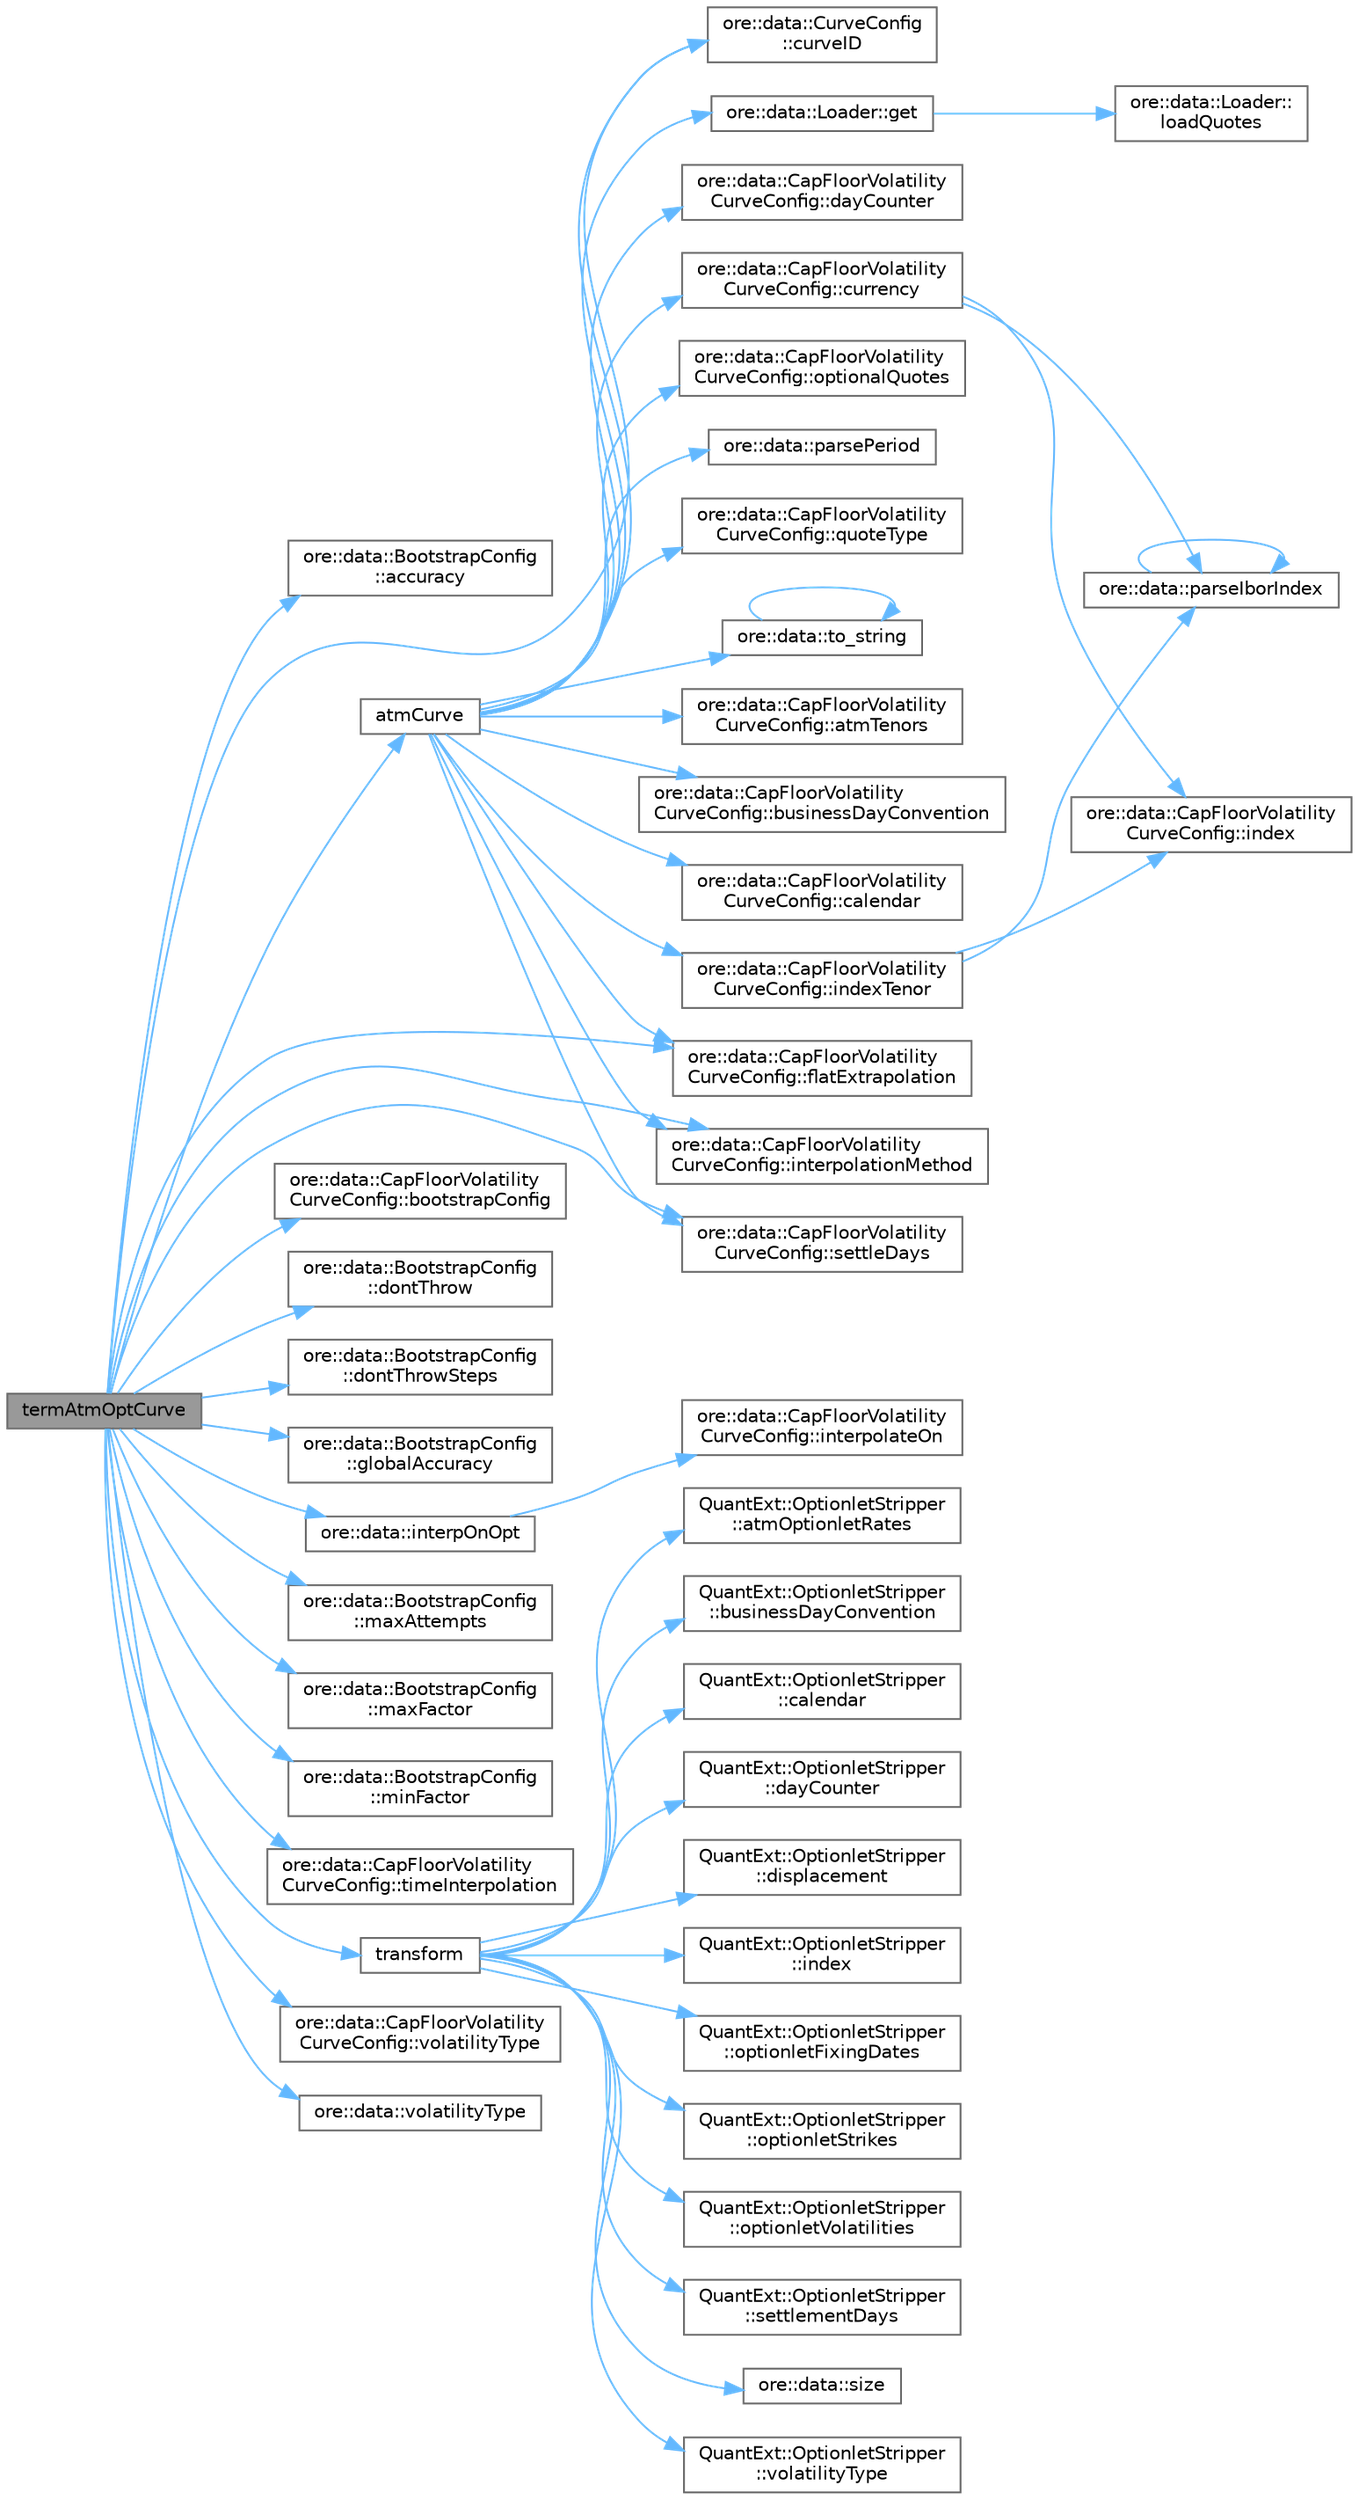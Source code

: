 digraph "termAtmOptCurve"
{
 // INTERACTIVE_SVG=YES
 // LATEX_PDF_SIZE
  bgcolor="transparent";
  edge [fontname=Helvetica,fontsize=10,labelfontname=Helvetica,labelfontsize=10];
  node [fontname=Helvetica,fontsize=10,shape=box,height=0.2,width=0.4];
  rankdir="LR";
  Node1 [label="termAtmOptCurve",height=0.2,width=0.4,color="gray40", fillcolor="grey60", style="filled", fontcolor="black",tooltip="Build ATM optionlet curve from term vol."];
  Node1 -> Node2 [color="steelblue1",style="solid"];
  Node2 [label="ore::data::BootstrapConfig\l::accuracy",height=0.2,width=0.4,color="grey40", fillcolor="white", style="filled",URL="$classore_1_1data_1_1_bootstrap_config.html#a4ba2111387b298a4ba86c4e1a4a1937b",tooltip=" "];
  Node1 -> Node3 [color="steelblue1",style="solid"];
  Node3 [label="atmCurve",height=0.2,width=0.4,color="grey40", fillcolor="white", style="filled",URL="$classore_1_1data_1_1_cap_floor_vol_curve.html#a66839a2708a675b2f86cd2e92a9499d0",tooltip="Build an ATM cap floor term volatility curve."];
  Node3 -> Node4 [color="steelblue1",style="solid"];
  Node4 [label="ore::data::CapFloorVolatility\lCurveConfig::atmTenors",height=0.2,width=0.4,color="grey40", fillcolor="white", style="filled",URL="$classore_1_1data_1_1_cap_floor_volatility_curve_config.html#a8f9fe9d2757cd906c3082ed401fc6cf5",tooltip=" "];
  Node3 -> Node5 [color="steelblue1",style="solid"];
  Node5 [label="ore::data::CapFloorVolatility\lCurveConfig::businessDayConvention",height=0.2,width=0.4,color="grey40", fillcolor="white", style="filled",URL="$classore_1_1data_1_1_cap_floor_volatility_curve_config.html#a74fdca9e32be5719b0c6aa26b402b9b4",tooltip=" "];
  Node3 -> Node6 [color="steelblue1",style="solid"];
  Node6 [label="ore::data::CapFloorVolatility\lCurveConfig::calendar",height=0.2,width=0.4,color="grey40", fillcolor="white", style="filled",URL="$classore_1_1data_1_1_cap_floor_volatility_curve_config.html#a78d19d9a8d0072dadaf399d3e6ee1258",tooltip=" "];
  Node3 -> Node7 [color="steelblue1",style="solid"];
  Node7 [label="ore::data::CapFloorVolatility\lCurveConfig::currency",height=0.2,width=0.4,color="grey40", fillcolor="white", style="filled",URL="$classore_1_1data_1_1_cap_floor_volatility_curve_config.html#a14dac022d83c5fa9597e6344199a41b6",tooltip=" "];
  Node7 -> Node8 [color="steelblue1",style="solid"];
  Node8 [label="ore::data::CapFloorVolatility\lCurveConfig::index",height=0.2,width=0.4,color="grey40", fillcolor="white", style="filled",URL="$classore_1_1data_1_1_cap_floor_volatility_curve_config.html#a144bd46c24138b26c36e809506da032c",tooltip=" "];
  Node7 -> Node9 [color="steelblue1",style="solid"];
  Node9 [label="ore::data::parseIborIndex",height=0.2,width=0.4,color="grey40", fillcolor="white", style="filled",URL="$group__utilities.html#ga2d18ab5807f92319c9db2c13f4904738",tooltip="Convert std::string to QuantLib::IborIndex."];
  Node9 -> Node9 [color="steelblue1",style="solid"];
  Node3 -> Node10 [color="steelblue1",style="solid"];
  Node10 [label="ore::data::CurveConfig\l::curveID",height=0.2,width=0.4,color="grey40", fillcolor="white", style="filled",URL="$classore_1_1data_1_1_curve_config.html#a469f15054f3eb55783dfeb953fdf4373",tooltip=" "];
  Node3 -> Node11 [color="steelblue1",style="solid"];
  Node11 [label="ore::data::CapFloorVolatility\lCurveConfig::dayCounter",height=0.2,width=0.4,color="grey40", fillcolor="white", style="filled",URL="$classore_1_1data_1_1_cap_floor_volatility_curve_config.html#a878c3d7ce8419bd77556a8bca13dfca1",tooltip=" "];
  Node3 -> Node12 [color="steelblue1",style="solid"];
  Node12 [label="ore::data::CapFloorVolatility\lCurveConfig::flatExtrapolation",height=0.2,width=0.4,color="grey40", fillcolor="white", style="filled",URL="$classore_1_1data_1_1_cap_floor_volatility_curve_config.html#a7b04c50772adc5cd12394c3c728193ab",tooltip=" "];
  Node3 -> Node13 [color="steelblue1",style="solid"];
  Node13 [label="ore::data::Loader::get",height=0.2,width=0.4,color="grey40", fillcolor="white", style="filled",URL="$classore_1_1data_1_1_loader.html#a19d9f6f808db2631247ec12ffe291225",tooltip="get quote by its unique name, throws if not existent, override in derived classes for performance"];
  Node13 -> Node14 [color="steelblue1",style="solid"];
  Node14 [label="ore::data::Loader::\lloadQuotes",height=0.2,width=0.4,color="grey40", fillcolor="white", style="filled",URL="$classore_1_1data_1_1_loader.html#a0086c4f946085ef0b9d5c56bd1539f91",tooltip="get all quotes, TODO change the return value to std::set"];
  Node3 -> Node15 [color="steelblue1",style="solid"];
  Node15 [label="ore::data::CapFloorVolatility\lCurveConfig::indexTenor",height=0.2,width=0.4,color="grey40", fillcolor="white", style="filled",URL="$classore_1_1data_1_1_cap_floor_volatility_curve_config.html#ab8232591b187e0531befdd629d974bc0",tooltip=" "];
  Node15 -> Node8 [color="steelblue1",style="solid"];
  Node15 -> Node9 [color="steelblue1",style="solid"];
  Node3 -> Node16 [color="steelblue1",style="solid"];
  Node16 [label="ore::data::CapFloorVolatility\lCurveConfig::interpolationMethod",height=0.2,width=0.4,color="grey40", fillcolor="white", style="filled",URL="$classore_1_1data_1_1_cap_floor_volatility_curve_config.html#ac094655bc2dbb9ce8cd5f8c4daecda81",tooltip=" "];
  Node3 -> Node17 [color="steelblue1",style="solid"];
  Node17 [label="ore::data::CapFloorVolatility\lCurveConfig::optionalQuotes",height=0.2,width=0.4,color="grey40", fillcolor="white", style="filled",URL="$classore_1_1data_1_1_cap_floor_volatility_curve_config.html#a52d8b020286750630992221d2049171f",tooltip=" "];
  Node3 -> Node18 [color="steelblue1",style="solid"];
  Node18 [label="ore::data::parsePeriod",height=0.2,width=0.4,color="grey40", fillcolor="white", style="filled",URL="$group__utilities.html#ga8e0623e2cb01e250e9cfec4619256208",tooltip="Convert text to QuantLib::Period."];
  Node3 -> Node19 [color="steelblue1",style="solid"];
  Node19 [label="ore::data::CapFloorVolatility\lCurveConfig::quoteType",height=0.2,width=0.4,color="grey40", fillcolor="white", style="filled",URL="$classore_1_1data_1_1_cap_floor_volatility_curve_config.html#a0364de76264e886fcfb3896300700701",tooltip=" "];
  Node3 -> Node20 [color="steelblue1",style="solid"];
  Node20 [label="ore::data::CapFloorVolatility\lCurveConfig::settleDays",height=0.2,width=0.4,color="grey40", fillcolor="white", style="filled",URL="$classore_1_1data_1_1_cap_floor_volatility_curve_config.html#a44e6598deec574c7c5893e273d752263",tooltip=" "];
  Node3 -> Node21 [color="steelblue1",style="solid"];
  Node21 [label="ore::data::to_string",height=0.2,width=0.4,color="grey40", fillcolor="white", style="filled",URL="$namespaceore_1_1data.html#a86651dfeb5c18ee891f7a4734d8cf455",tooltip=" "];
  Node21 -> Node21 [color="steelblue1",style="solid"];
  Node1 -> Node22 [color="steelblue1",style="solid"];
  Node22 [label="ore::data::CapFloorVolatility\lCurveConfig::bootstrapConfig",height=0.2,width=0.4,color="grey40", fillcolor="white", style="filled",URL="$classore_1_1data_1_1_cap_floor_volatility_curve_config.html#aa8c9ecb1e158089b32c266fa98be2234",tooltip=" "];
  Node1 -> Node10 [color="steelblue1",style="solid"];
  Node1 -> Node23 [color="steelblue1",style="solid"];
  Node23 [label="ore::data::BootstrapConfig\l::dontThrow",height=0.2,width=0.4,color="grey40", fillcolor="white", style="filled",URL="$classore_1_1data_1_1_bootstrap_config.html#a056553fdbcc47acb6cb7f41c70200e54",tooltip=" "];
  Node1 -> Node24 [color="steelblue1",style="solid"];
  Node24 [label="ore::data::BootstrapConfig\l::dontThrowSteps",height=0.2,width=0.4,color="grey40", fillcolor="white", style="filled",URL="$classore_1_1data_1_1_bootstrap_config.html#a252d04640f75a3b42dc7eae0dd024ff2",tooltip=" "];
  Node1 -> Node12 [color="steelblue1",style="solid"];
  Node1 -> Node25 [color="steelblue1",style="solid"];
  Node25 [label="ore::data::BootstrapConfig\l::globalAccuracy",height=0.2,width=0.4,color="grey40", fillcolor="white", style="filled",URL="$classore_1_1data_1_1_bootstrap_config.html#a271ae4c212978735efced0a54ddeb364",tooltip=" "];
  Node1 -> Node16 [color="steelblue1",style="solid"];
  Node1 -> Node26 [color="steelblue1",style="solid"];
  Node26 [label="ore::data::interpOnOpt",height=0.2,width=0.4,color="grey40", fillcolor="white", style="filled",URL="$namespaceore_1_1data.html#a8462a7338ebfc78e31f1bf5806ea5464",tooltip=" "];
  Node26 -> Node27 [color="steelblue1",style="solid"];
  Node27 [label="ore::data::CapFloorVolatility\lCurveConfig::interpolateOn",height=0.2,width=0.4,color="grey40", fillcolor="white", style="filled",URL="$classore_1_1data_1_1_cap_floor_volatility_curve_config.html#a530b0b24f0217cae29998f3c682f483f",tooltip=" "];
  Node1 -> Node28 [color="steelblue1",style="solid"];
  Node28 [label="ore::data::BootstrapConfig\l::maxAttempts",height=0.2,width=0.4,color="grey40", fillcolor="white", style="filled",URL="$classore_1_1data_1_1_bootstrap_config.html#ab63463d47e95b8670f52c1d2b31b0728",tooltip=" "];
  Node1 -> Node29 [color="steelblue1",style="solid"];
  Node29 [label="ore::data::BootstrapConfig\l::maxFactor",height=0.2,width=0.4,color="grey40", fillcolor="white", style="filled",URL="$classore_1_1data_1_1_bootstrap_config.html#a22e5b9ebccd961a9c52d8e99f4a6238e",tooltip=" "];
  Node1 -> Node30 [color="steelblue1",style="solid"];
  Node30 [label="ore::data::BootstrapConfig\l::minFactor",height=0.2,width=0.4,color="grey40", fillcolor="white", style="filled",URL="$classore_1_1data_1_1_bootstrap_config.html#a57e0abb011846e5fd4855964d124b74e",tooltip=" "];
  Node1 -> Node20 [color="steelblue1",style="solid"];
  Node1 -> Node31 [color="steelblue1",style="solid"];
  Node31 [label="ore::data::CapFloorVolatility\lCurveConfig::timeInterpolation",height=0.2,width=0.4,color="grey40", fillcolor="white", style="filled",URL="$classore_1_1data_1_1_cap_floor_volatility_curve_config.html#a5c9e162230ec0597ae5b9ae89b5301e7",tooltip=" "];
  Node1 -> Node32 [color="steelblue1",style="solid"];
  Node32 [label="transform",height=0.2,width=0.4,color="grey40", fillcolor="white", style="filled",URL="$classore_1_1data_1_1_cap_floor_vol_curve.html#a4bef3c3950a948d01dc3f726cb94d763",tooltip="Transform QuantExt::OptionletStripper to QuantLib::StrippedOptionlet."];
  Node32 -> Node33 [color="steelblue1",style="solid"];
  Node33 [label="QuantExt::OptionletStripper\l::atmOptionletRates",height=0.2,width=0.4,color="grey40", fillcolor="white", style="filled",URL="C:/dev/ORE/documentation/QuantExt/doc/quantext.tag$class_quant_ext_1_1_optionlet_stripper.html#a6f262e9d6dfada9d772180bccab52f83",tooltip=" "];
  Node32 -> Node34 [color="steelblue1",style="solid"];
  Node34 [label="QuantExt::OptionletStripper\l::businessDayConvention",height=0.2,width=0.4,color="grey40", fillcolor="white", style="filled",URL="C:/dev/ORE/documentation/QuantExt/doc/quantext.tag$class_quant_ext_1_1_optionlet_stripper.html#acff63e9870626a9dedaf3b515869833f",tooltip=" "];
  Node32 -> Node35 [color="steelblue1",style="solid"];
  Node35 [label="QuantExt::OptionletStripper\l::calendar",height=0.2,width=0.4,color="grey40", fillcolor="white", style="filled",URL="C:/dev/ORE/documentation/QuantExt/doc/quantext.tag$class_quant_ext_1_1_optionlet_stripper.html#a1ef243b060d282bec39ee65230cf037a",tooltip=" "];
  Node32 -> Node36 [color="steelblue1",style="solid"];
  Node36 [label="QuantExt::OptionletStripper\l::dayCounter",height=0.2,width=0.4,color="grey40", fillcolor="white", style="filled",URL="C:/dev/ORE/documentation/QuantExt/doc/quantext.tag$class_quant_ext_1_1_optionlet_stripper.html#a94fc547efda67580a0ae559769b5fc71",tooltip=" "];
  Node32 -> Node37 [color="steelblue1",style="solid"];
  Node37 [label="QuantExt::OptionletStripper\l::displacement",height=0.2,width=0.4,color="grey40", fillcolor="white", style="filled",URL="C:/dev/ORE/documentation/QuantExt/doc/quantext.tag$class_quant_ext_1_1_optionlet_stripper.html#add24fda7ff41564d7365154d96563718",tooltip=" "];
  Node32 -> Node38 [color="steelblue1",style="solid"];
  Node38 [label="QuantExt::OptionletStripper\l::index",height=0.2,width=0.4,color="grey40", fillcolor="white", style="filled",URL="C:/dev/ORE/documentation/QuantExt/doc/quantext.tag$class_quant_ext_1_1_optionlet_stripper.html#aeabea0dd7f598167a5ff170ca17cc668",tooltip=" "];
  Node32 -> Node39 [color="steelblue1",style="solid"];
  Node39 [label="QuantExt::OptionletStripper\l::optionletFixingDates",height=0.2,width=0.4,color="grey40", fillcolor="white", style="filled",URL="C:/dev/ORE/documentation/QuantExt/doc/quantext.tag$class_quant_ext_1_1_optionlet_stripper.html#a2a89e416be710d1ded6cb21b0907869d",tooltip=" "];
  Node32 -> Node40 [color="steelblue1",style="solid"];
  Node40 [label="QuantExt::OptionletStripper\l::optionletStrikes",height=0.2,width=0.4,color="grey40", fillcolor="white", style="filled",URL="C:/dev/ORE/documentation/QuantExt/doc/quantext.tag$class_quant_ext_1_1_optionlet_stripper.html#a54dd02538d07f3ec3c35ce5744412cc9",tooltip=" "];
  Node32 -> Node41 [color="steelblue1",style="solid"];
  Node41 [label="QuantExt::OptionletStripper\l::optionletVolatilities",height=0.2,width=0.4,color="grey40", fillcolor="white", style="filled",URL="C:/dev/ORE/documentation/QuantExt/doc/quantext.tag$class_quant_ext_1_1_optionlet_stripper.html#a6ac58ed74e3152458d1f399a1ecdc718",tooltip=" "];
  Node32 -> Node42 [color="steelblue1",style="solid"];
  Node42 [label="QuantExt::OptionletStripper\l::settlementDays",height=0.2,width=0.4,color="grey40", fillcolor="white", style="filled",URL="C:/dev/ORE/documentation/QuantExt/doc/quantext.tag$class_quant_ext_1_1_optionlet_stripper.html#a91d05d71934f94dcd6e3a530d55000a6",tooltip=" "];
  Node32 -> Node43 [color="steelblue1",style="solid"];
  Node43 [label="ore::data::size",height=0.2,width=0.4,color="grey40", fillcolor="white", style="filled",URL="$namespaceore_1_1data.html#a777e216dee6069b548bb87da7152699e",tooltip=" "];
  Node32 -> Node44 [color="steelblue1",style="solid"];
  Node44 [label="QuantExt::OptionletStripper\l::volatilityType",height=0.2,width=0.4,color="grey40", fillcolor="white", style="filled",URL="C:/dev/ORE/documentation/QuantExt/doc/quantext.tag$class_quant_ext_1_1_optionlet_stripper.html#a72983c4ae34d208cce6942ef26bec58c",tooltip=" "];
  Node1 -> Node45 [color="steelblue1",style="solid"];
  Node45 [label="ore::data::CapFloorVolatility\lCurveConfig::volatilityType",height=0.2,width=0.4,color="grey40", fillcolor="white", style="filled",URL="$classore_1_1data_1_1_cap_floor_volatility_curve_config.html#abda03231746ea9064406698eef5bfb3e",tooltip=" "];
  Node1 -> Node46 [color="steelblue1",style="solid"];
  Node46 [label="ore::data::volatilityType",height=0.2,width=0.4,color="grey40", fillcolor="white", style="filled",URL="$namespaceore_1_1data.html#a6a0250258f27a26b9e68baa6ff3752ba",tooltip="Imply QuantLib::VolatilityType from CapFloorVolatilityCurveConfig::VolatilityType."];
}
